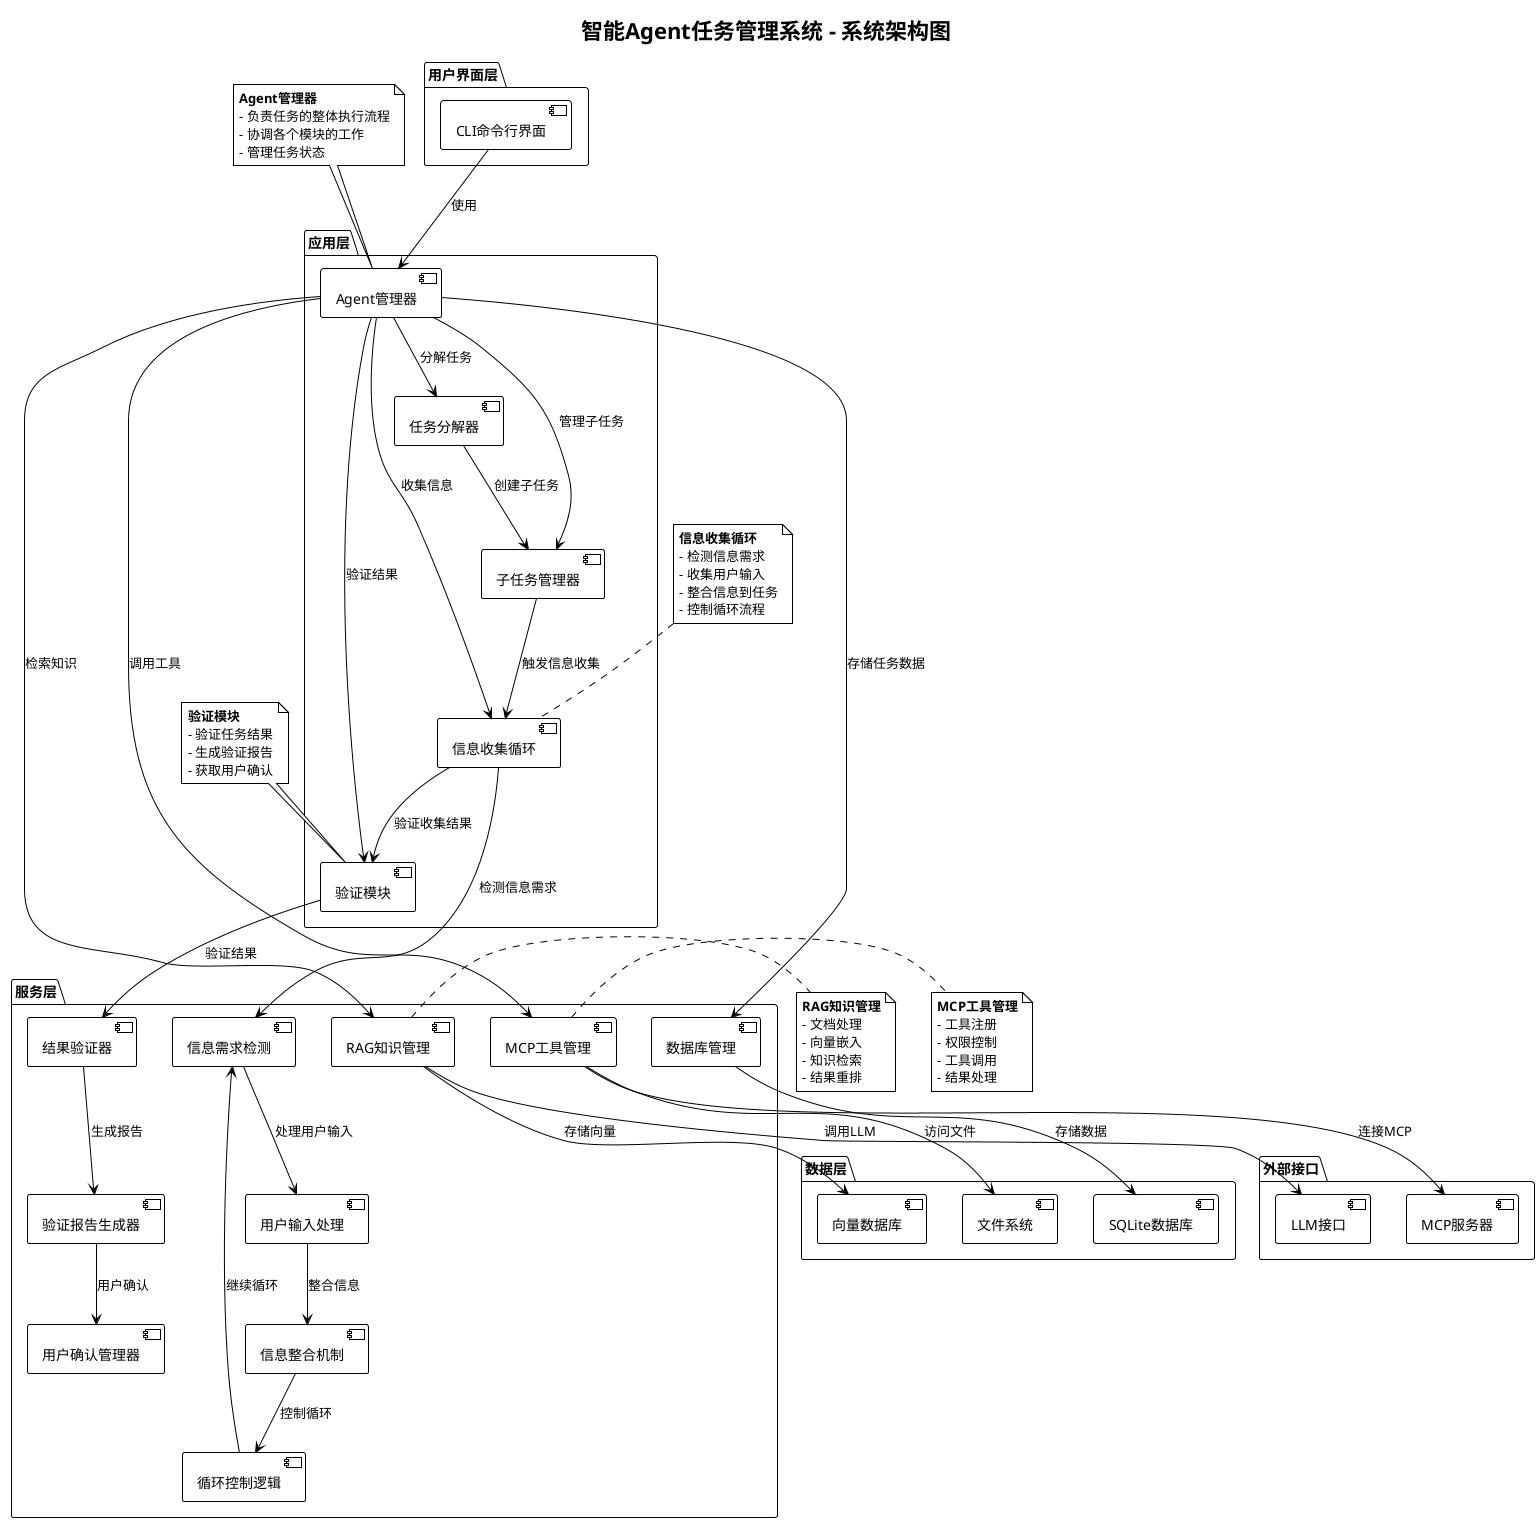 @startuml 系统架构图

!theme plain

title 智能Agent任务管理系统 - 系统架构图

package "用户界面层" {
    component [CLI命令行界面] as cli
}

package "应用层" {
    component [Agent管理器] as agent_manager
    component [任务分解器] as task_decomposer
    component [子任务管理器] as sub_task_manager
    component [信息收集循环] as info_gathering_loop
    component [验证模块] as validation_module
}

package "服务层" {
    component [数据库管理] as db_management
    component [RAG知识管理] as rag_management
    component [MCP工具管理] as mcp_management
    component [信息需求检测] as info_requirement_detector
    component [用户输入处理] as user_input_processor
    component [信息整合机制] as info_integration_mechanism
    component [循环控制逻辑] as loop_control_logic
    component [结果验证器] as result_validator
    component [验证报告生成器] as validation_report_generator
    component [用户确认管理器] as user_confirmation_manager
}

package "数据层" {
    component [SQLite数据库] as sqlite
    component [向量数据库] as vector_db
    component [文件系统] as file_system
}

package "外部接口" {
    component [LLM接口] as llm_api
    component [MCP服务器] as mcp_server
}

' 用户界面层关系
cli --> agent_manager : 使用

' 应用层关系
agent_manager --> task_decomposer : 分解任务
agent_manager --> sub_task_manager : 管理子任务
agent_manager --> info_gathering_loop : 收集信息
agent_manager --> validation_module : 验证结果

task_decomposer --> sub_task_manager : 创建子任务
sub_task_manager --> info_gathering_loop : 触发信息收集
info_gathering_loop --> validation_module : 验证收集结果

' 服务层关系
agent_manager --> db_management : 存储任务数据
agent_manager --> rag_management : 检索知识
agent_manager --> mcp_management : 调用工具

info_gathering_loop --> info_requirement_detector : 检测信息需求
info_requirement_detector --> user_input_processor : 处理用户输入
user_input_processor --> info_integration_mechanism : 整合信息
info_integration_mechanism --> loop_control_logic : 控制循环
loop_control_logic --> info_requirement_detector : 继续循环

validation_module --> result_validator : 验证结果
result_validator --> validation_report_generator : 生成报告
validation_report_generator --> user_confirmation_manager : 用户确认

' 服务层与数据层关系
db_management --> sqlite : 存储数据
rag_management --> vector_db : 存储向量
mcp_management --> file_system : 访问文件

' 服务层与外部接口关系
rag_management --> llm_api : 调用LLM
mcp_management --> mcp_server : 连接MCP

note top of agent_manager
  **Agent管理器**
  - 负责任务的整体执行流程
  - 协调各个模块的工作
  - 管理任务状态
end note

note top of info_gathering_loop
  **信息收集循环**
  - 检测信息需求
  - 收集用户输入
  - 整合信息到任务
  - 控制循环流程
end note

note top of validation_module
  **验证模块**
  - 验证任务结果
  - 生成验证报告
  - 获取用户确认
end note

note right of rag_management
  **RAG知识管理**
  - 文档处理
  - 向量嵌入
  - 知识检索
  - 结果重排
end note

note right of mcp_management
  **MCP工具管理**
  - 工具注册
  - 权限控制
  - 工具调用
  - 结果处理
end note

@enduml